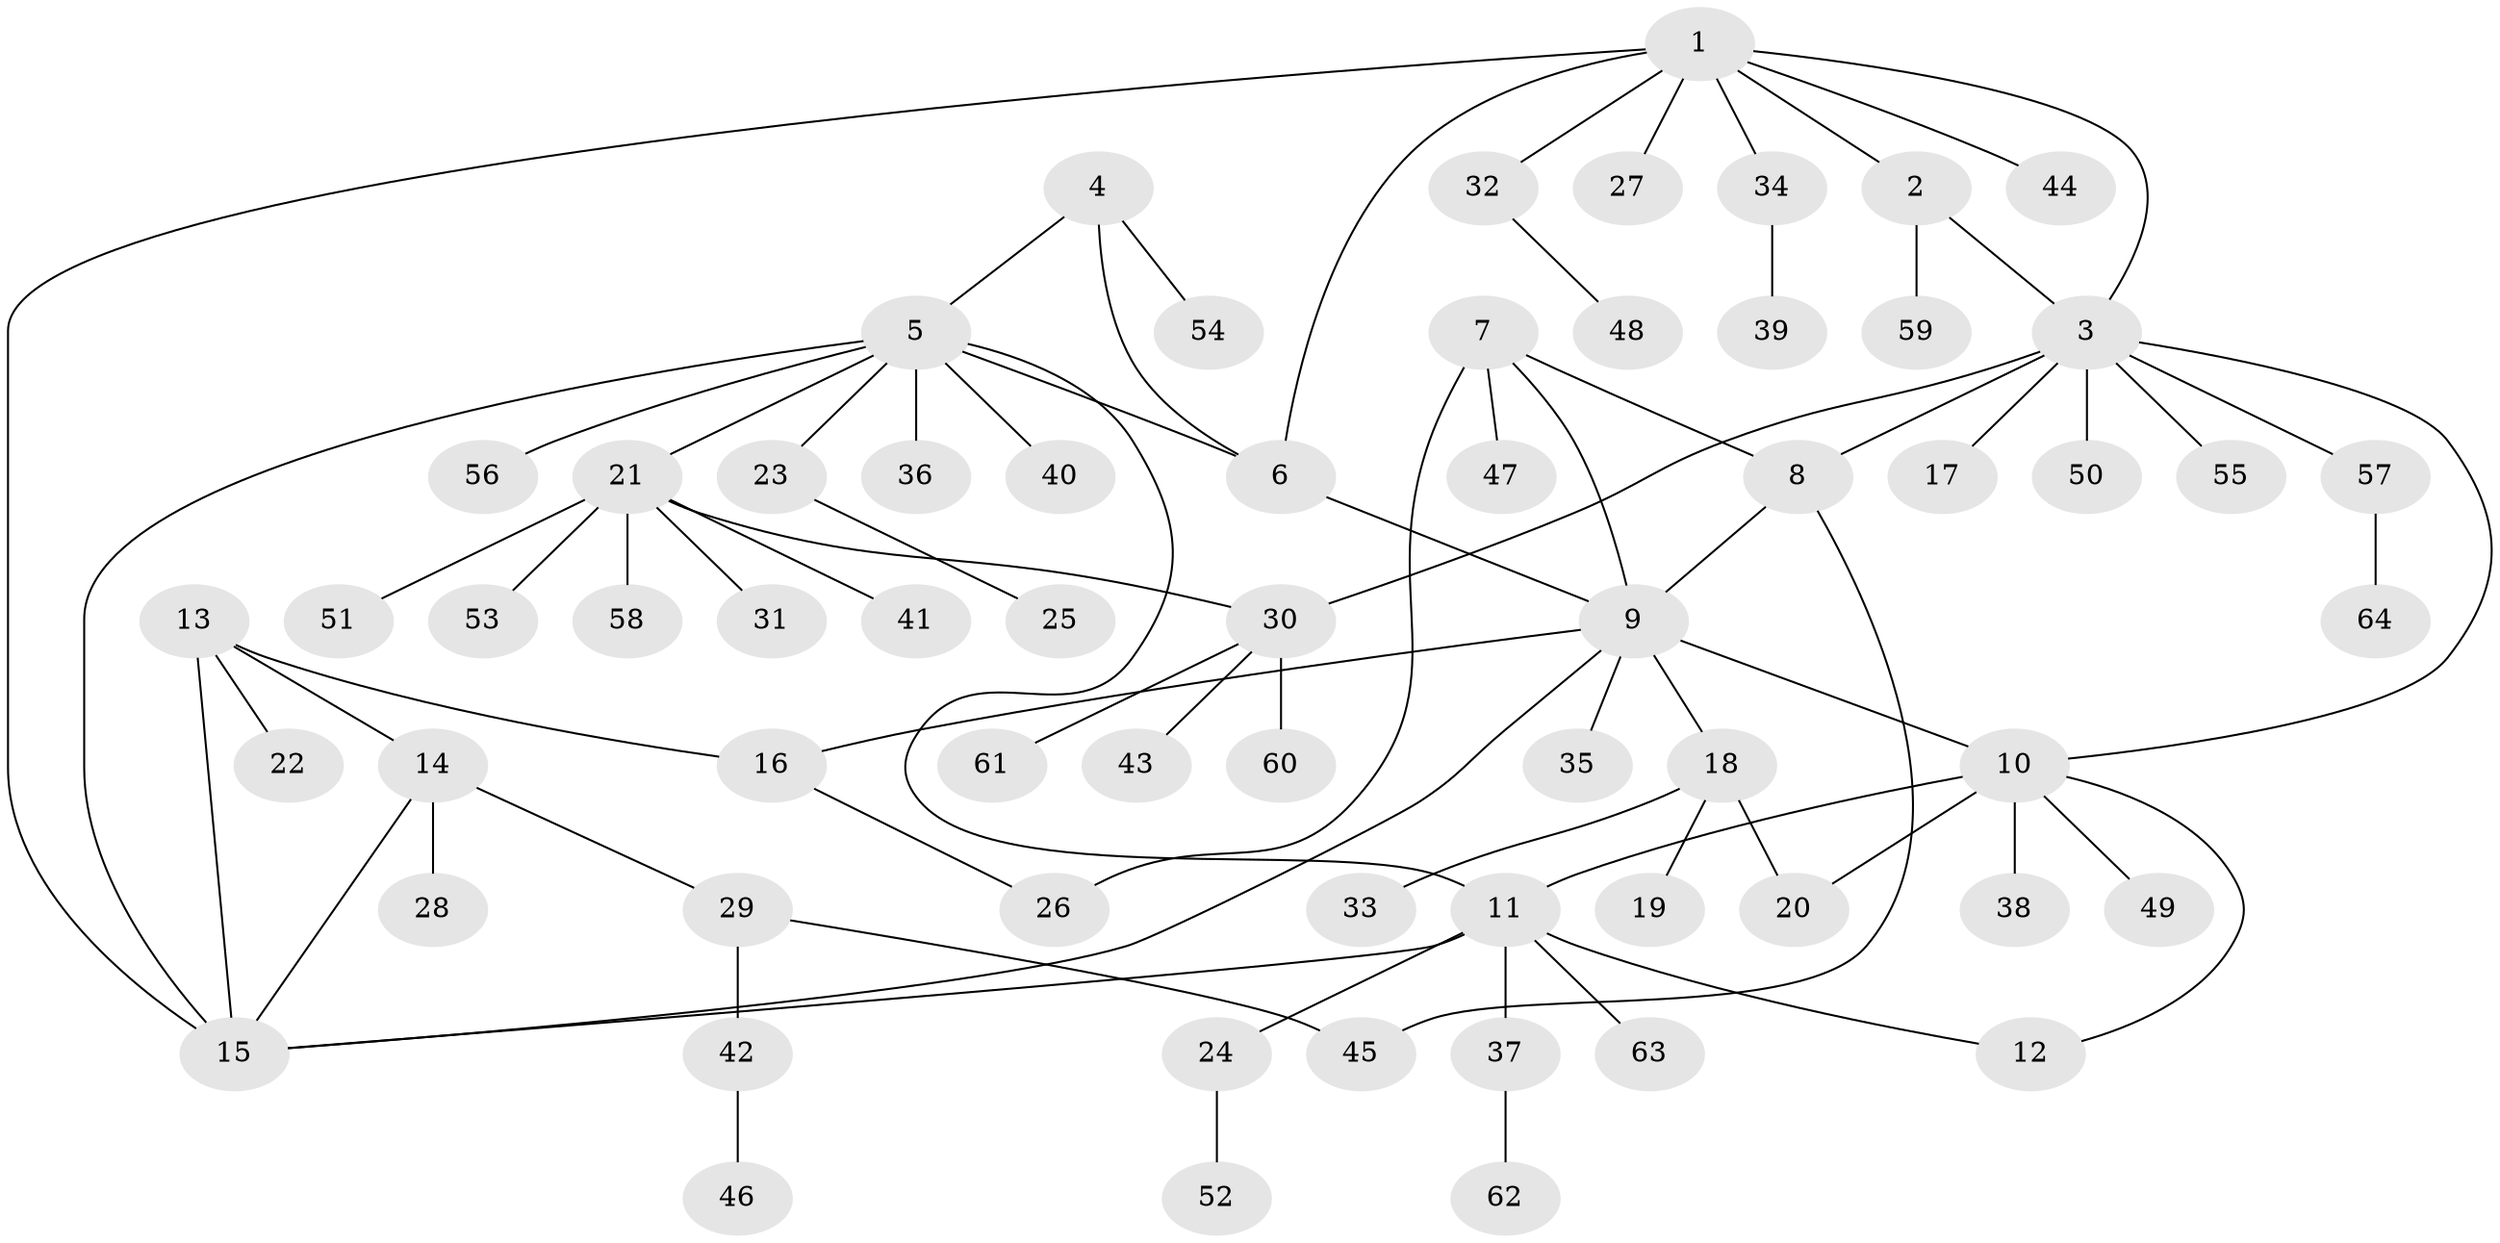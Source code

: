 // coarse degree distribution, {14: 0.022222222222222223, 1: 0.6444444444444445, 4: 0.06666666666666667, 7: 0.06666666666666667, 5: 0.022222222222222223, 6: 0.06666666666666667, 2: 0.08888888888888889, 3: 0.022222222222222223}
// Generated by graph-tools (version 1.1) at 2025/52/02/27/25 19:52:15]
// undirected, 64 vertices, 79 edges
graph export_dot {
graph [start="1"]
  node [color=gray90,style=filled];
  1;
  2;
  3;
  4;
  5;
  6;
  7;
  8;
  9;
  10;
  11;
  12;
  13;
  14;
  15;
  16;
  17;
  18;
  19;
  20;
  21;
  22;
  23;
  24;
  25;
  26;
  27;
  28;
  29;
  30;
  31;
  32;
  33;
  34;
  35;
  36;
  37;
  38;
  39;
  40;
  41;
  42;
  43;
  44;
  45;
  46;
  47;
  48;
  49;
  50;
  51;
  52;
  53;
  54;
  55;
  56;
  57;
  58;
  59;
  60;
  61;
  62;
  63;
  64;
  1 -- 2;
  1 -- 3;
  1 -- 6;
  1 -- 15;
  1 -- 27;
  1 -- 32;
  1 -- 34;
  1 -- 44;
  2 -- 3;
  2 -- 59;
  3 -- 8;
  3 -- 10;
  3 -- 17;
  3 -- 30;
  3 -- 50;
  3 -- 55;
  3 -- 57;
  4 -- 5;
  4 -- 6;
  4 -- 54;
  5 -- 6;
  5 -- 11;
  5 -- 15;
  5 -- 21;
  5 -- 23;
  5 -- 36;
  5 -- 40;
  5 -- 56;
  6 -- 9;
  7 -- 8;
  7 -- 9;
  7 -- 26;
  7 -- 47;
  8 -- 9;
  8 -- 45;
  9 -- 10;
  9 -- 15;
  9 -- 16;
  9 -- 18;
  9 -- 35;
  10 -- 11;
  10 -- 12;
  10 -- 20;
  10 -- 38;
  10 -- 49;
  11 -- 12;
  11 -- 15;
  11 -- 24;
  11 -- 37;
  11 -- 63;
  13 -- 14;
  13 -- 15;
  13 -- 16;
  13 -- 22;
  14 -- 15;
  14 -- 28;
  14 -- 29;
  16 -- 26;
  18 -- 19;
  18 -- 20;
  18 -- 33;
  21 -- 30;
  21 -- 31;
  21 -- 41;
  21 -- 51;
  21 -- 53;
  21 -- 58;
  23 -- 25;
  24 -- 52;
  29 -- 42;
  29 -- 45;
  30 -- 43;
  30 -- 60;
  30 -- 61;
  32 -- 48;
  34 -- 39;
  37 -- 62;
  42 -- 46;
  57 -- 64;
}
